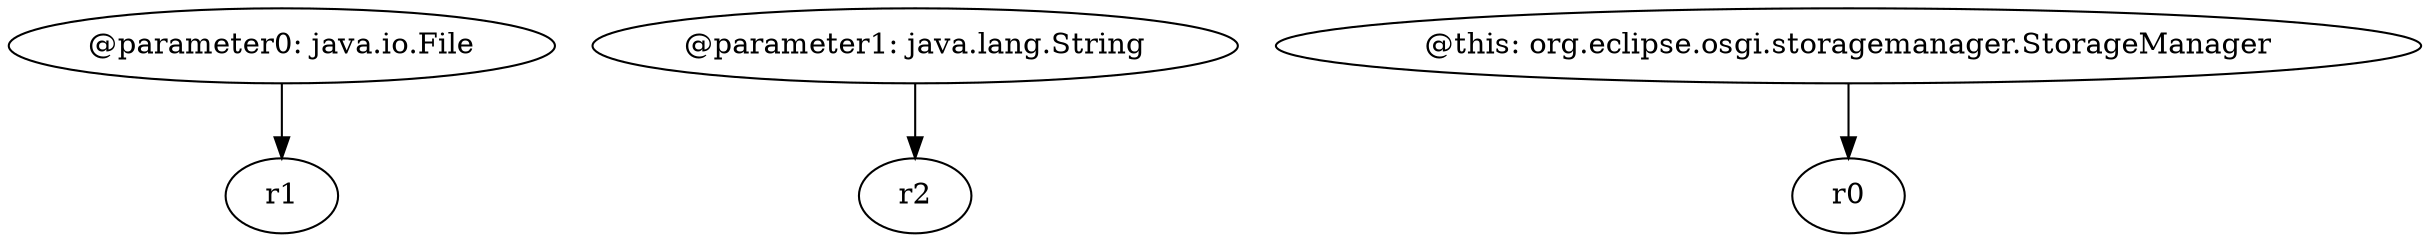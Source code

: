 digraph g {
0[label="@parameter0: java.io.File"]
1[label="r1"]
0->1[label=""]
2[label="@parameter1: java.lang.String"]
3[label="r2"]
2->3[label=""]
4[label="@this: org.eclipse.osgi.storagemanager.StorageManager"]
5[label="r0"]
4->5[label=""]
}